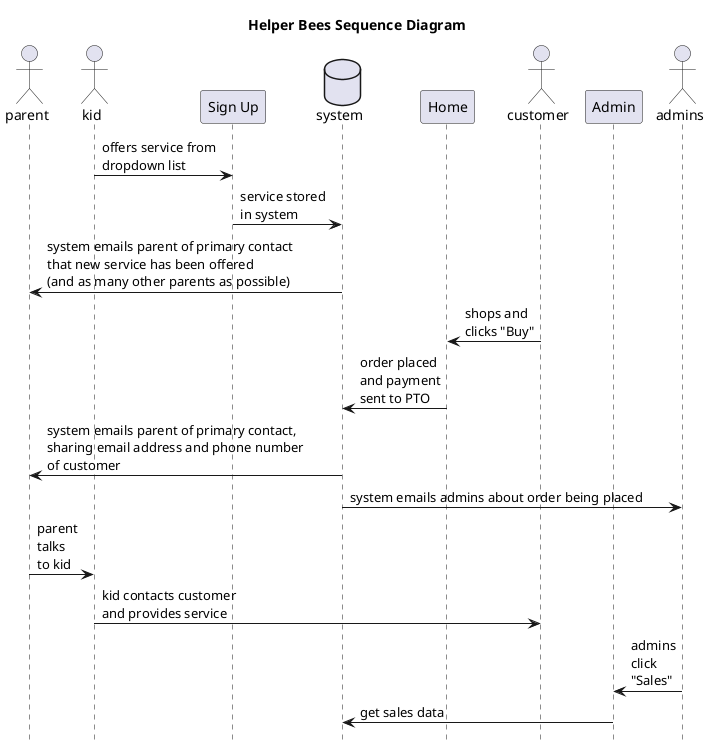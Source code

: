 @startuml

hide footbox
title Helper Bees Sequence Diagram

actor parent
actor kid
participant "Sign Up"
database system
participant "Home"
kid -> "Sign Up" : offers service from\ndropdown list
"Sign Up" -> system : service stored\nin system
system -> parent : system emails parent of primary contact\nthat new service has been offered\n(and as many other parents as possible)

actor customer
participant "Admin"
actor admins
customer -> "Home" : shops and\nclicks "Buy"
"Home" -> system : order placed\nand payment\nsent to PTO
system -> parent : system emails parent of primary contact,\nsharing email address and phone number\nof customer
system -> admins : system emails admins about order being placed
parent -> kid : parent\ntalks\nto kid
kid -> customer : kid contacts customer\nand provides service
admins -> "Admin" : admins\nclick\n"Sales"
"Admin" -> system : get sales data

@enduml
